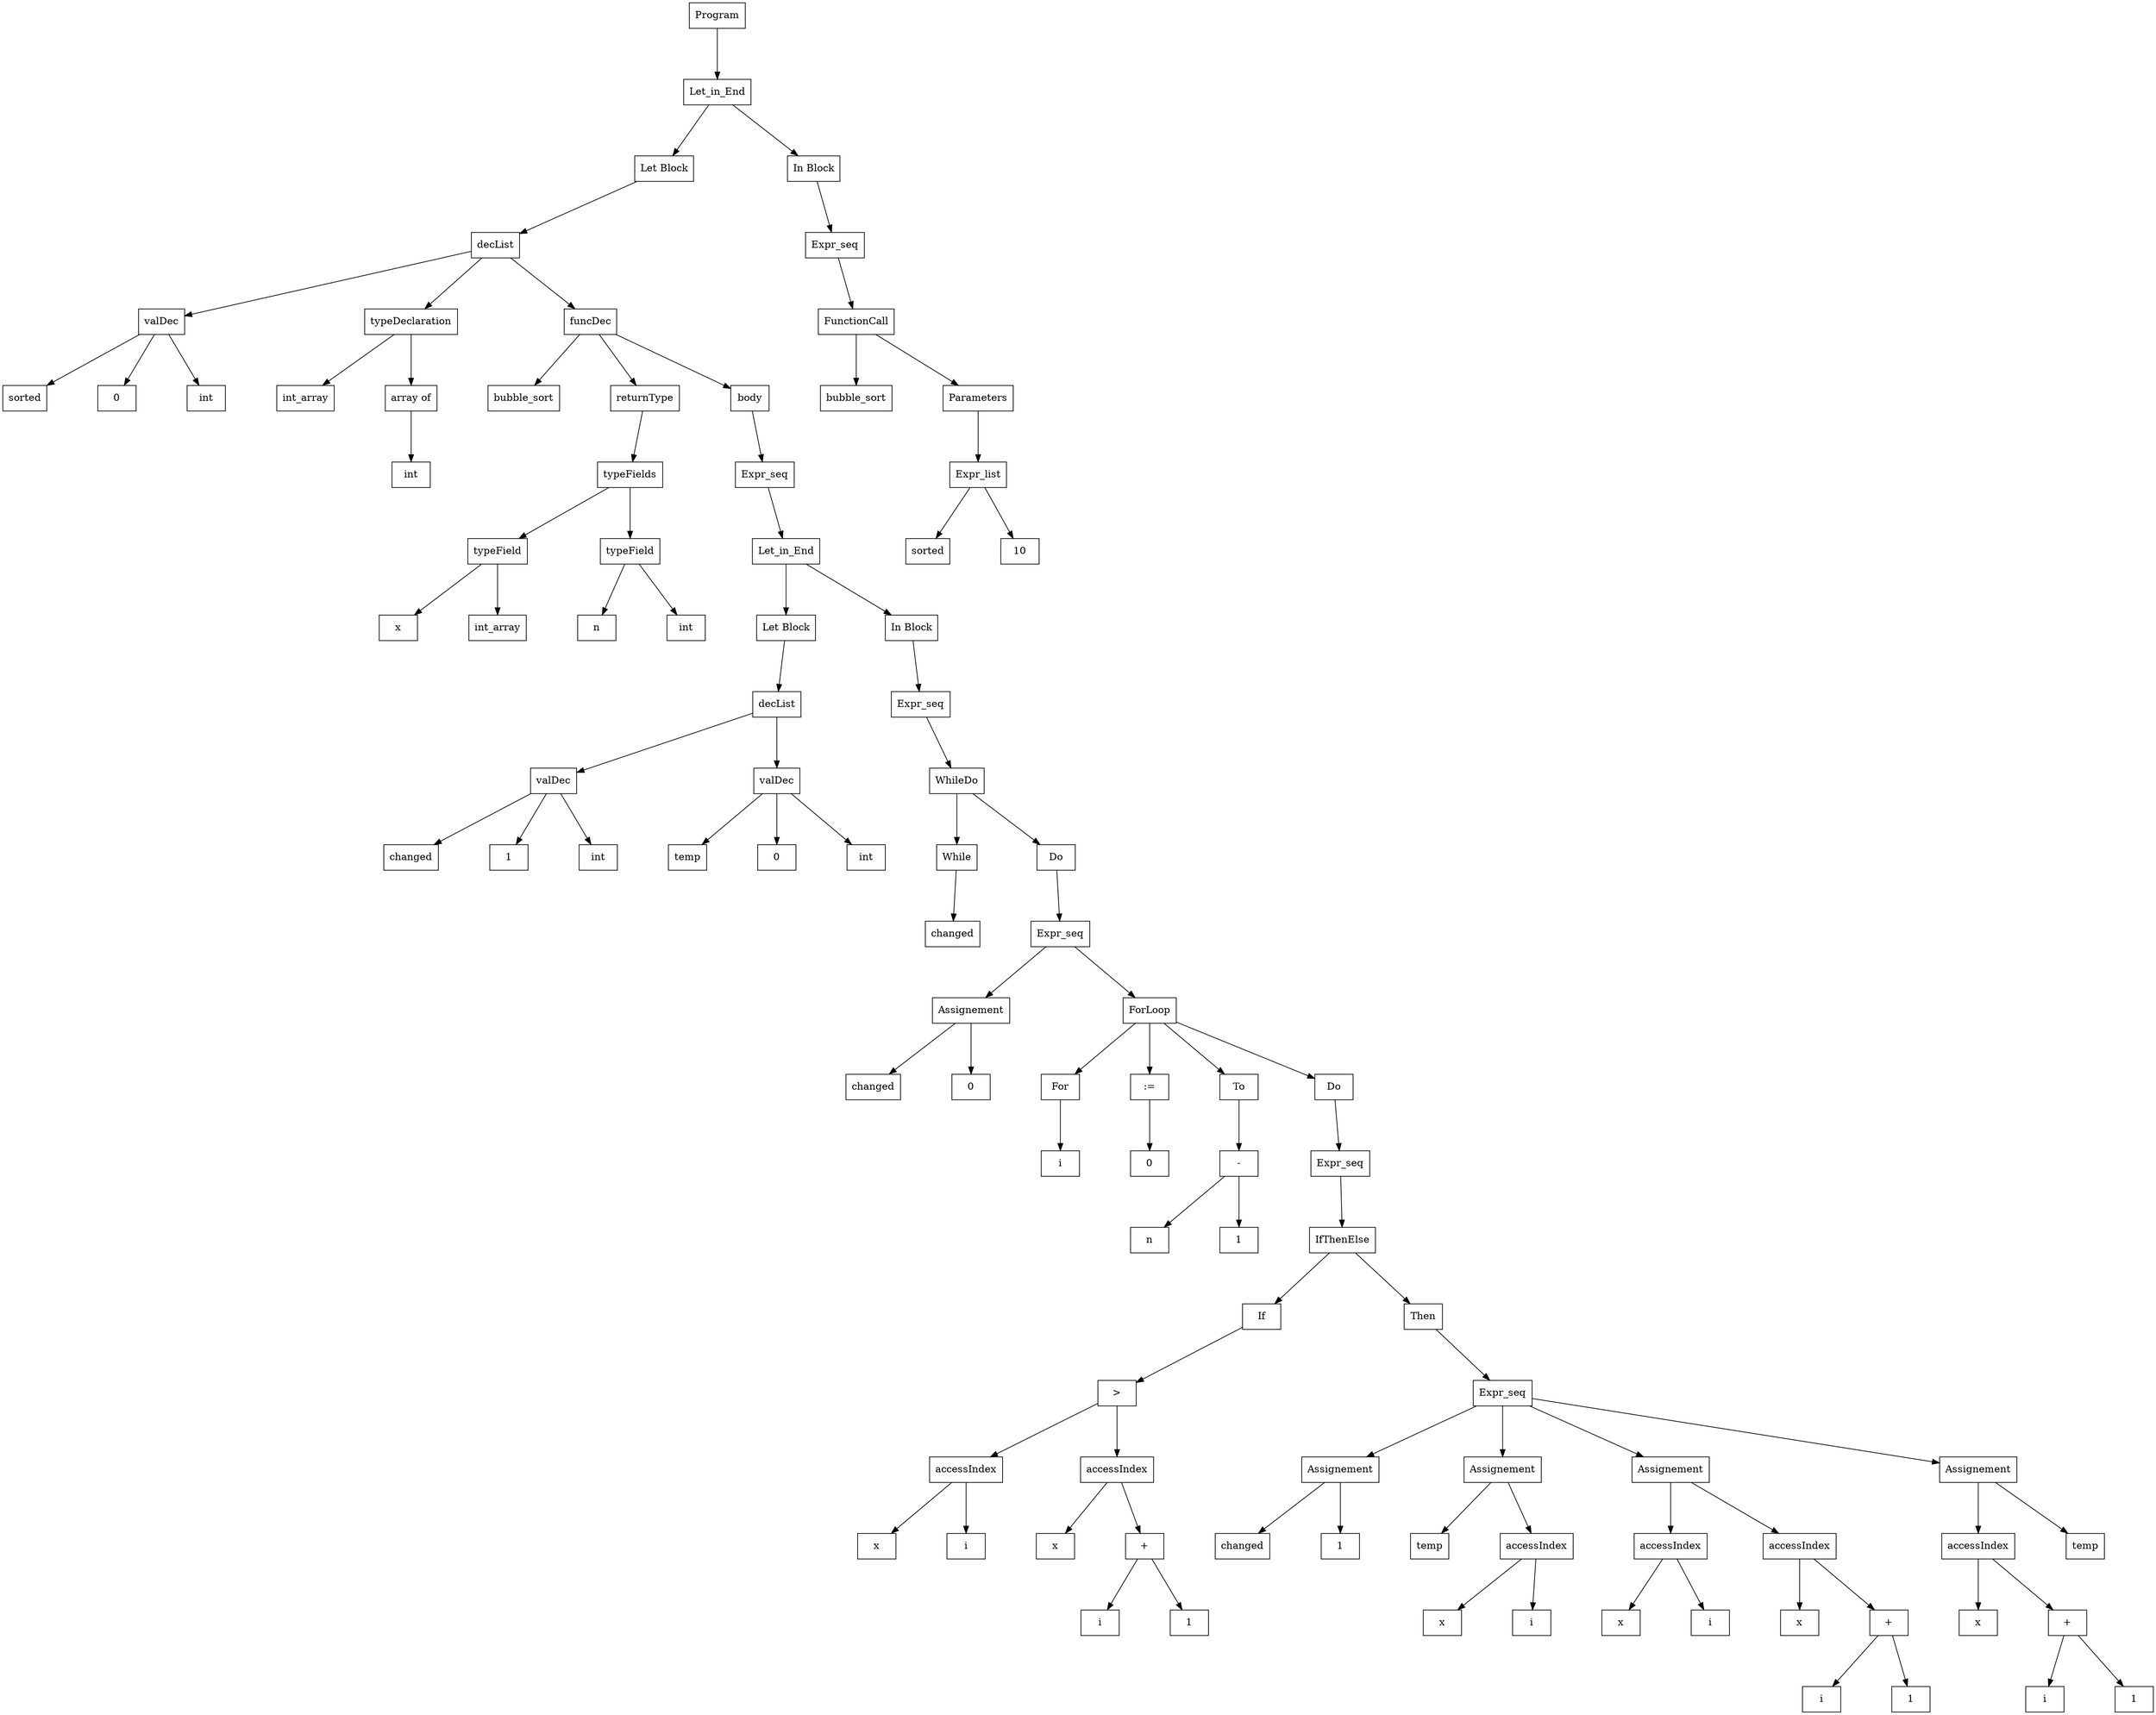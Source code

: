 digraph "ast"{

	nodesep=1;
	ranksep=1;

	N2 [label="Let Block", shape="box"];
	N3 [label="decList", shape="box"];
	N4 [label="valDec", shape="box"];
	N5 [label="sorted", shape="box"];
	N6 [label="0", shape="box"];
	N7 [label="int", shape="box"];
	N8 [label="typeDeclaration", shape="box"];
	N9 [label="int_array", shape="box"];
	N10 [label="array of", shape="box"];
	N11 [label="int", shape="box"];
	N12 [label="funcDec", shape="box"];
	N13 [label="bubble_sort", shape="box"];
	N14 [label="returnType", shape="box"];
	N15 [label="typeFields", shape="box"];
	N16 [label="typeField", shape="box"];
	N17 [label="x", shape="box"];
	N18 [label="int_array", shape="box"];
	N19 [label="typeField", shape="box"];
	N20 [label="n", shape="box"];
	N21 [label="int", shape="box"];
	N22 [label="Expr_seq", shape="box"];
	N24 [label="Let Block", shape="box"];
	N25 [label="decList", shape="box"];
	N26 [label="valDec", shape="box"];
	N27 [label="changed", shape="box"];
	N28 [label="1", shape="box"];
	N29 [label="int", shape="box"];
	N30 [label="valDec", shape="box"];
	N31 [label="temp", shape="box"];
	N32 [label="0", shape="box"];
	N33 [label="int", shape="box"];
	N23 [label="Let_in_End", shape="box"];
	N34 [label="In Block", shape="box"];
	N35 [label="Expr_seq", shape="box"];
	N39 [label="changed", shape="box"];
	N40 [label="Expr_seq", shape="box"];
	N41 [label="Assignement", shape="box"];
	N42 [label="changed", shape="box"];
	N43 [label="0", shape="box"];
	N49 [label="i", shape="box"];
	N50 [label="0", shape="box"];
	N52 [label="n", shape="box"];
	N53 [label="1", shape="box"];
	N51 [label="-", shape="box"];
	N54 [label="Expr_seq", shape="box"];
	N55 [label="IfThenElse", shape="box"];
	N56 [label="If", shape="box"];
	N57 [label="Then", shape="box"];
	N60 [label="x", shape="box"];
	N61 [label="i", shape="box"];
	N59 [label="accessIndex", shape="box"];
	N63 [label="x", shape="box"];
	N65 [label="i", shape="box"];
	N66 [label="1", shape="box"];
	N64 [label="+", shape="box"];
	N62 [label="accessIndex", shape="box"];
	N58 [label=">", shape="box"];
	N67 [label="Expr_seq", shape="box"];
	N68 [label="Assignement", shape="box"];
	N69 [label="changed", shape="box"];
	N70 [label="1", shape="box"];
	N71 [label="Assignement", shape="box"];
	N72 [label="temp", shape="box"];
	N74 [label="x", shape="box"];
	N75 [label="i", shape="box"];
	N73 [label="accessIndex", shape="box"];
	N76 [label="Assignement", shape="box"];
	N78 [label="x", shape="box"];
	N79 [label="i", shape="box"];
	N77 [label="accessIndex", shape="box"];
	N81 [label="x", shape="box"];
	N83 [label="i", shape="box"];
	N84 [label="1", shape="box"];
	N82 [label="+", shape="box"];
	N80 [label="accessIndex", shape="box"];
	N85 [label="Assignement", shape="box"];
	N87 [label="x", shape="box"];
	N89 [label="i", shape="box"];
	N90 [label="1", shape="box"];
	N88 [label="+", shape="box"];
	N86 [label="accessIndex", shape="box"];
	N91 [label="temp", shape="box"];
	N44 [label="ForLoop", shape="box"];
	N45 [label="For", shape="box"];
	N46 [label=":=", shape="box"];
	N47 [label="To", shape="box"];
	N48 [label="Do", shape="box"];
	N36 [label="WhileDo", shape="box"];
	N37 [label="While", shape="box"];
	N38 [label="Do", shape="box"];
	N92 [label="body", shape="box"];
	N1 [label="Let_in_End", shape="box"];
	N93 [label="In Block", shape="box"];
	N94 [label="Expr_seq", shape="box"];
	N95 [label="FunctionCall", shape="box"];
	N96 [label="bubble_sort", shape="box"];
	N97 [label="Parameters", shape="box"];
	N98 [label="Expr_list", shape="box"];
	N99 [label="sorted", shape="box"];
	N100 [label="10", shape="box"];
	N0 [label="Program", shape="box"];

	N4 -> N5; 
	N4 -> N6; 
	N4 -> N7; 
	N3 -> N4; 
	N10 -> N11; 
	N8 -> N9; 
	N8 -> N10; 
	N3 -> N8; 
	N12 -> N13; 
	N12 -> N14; 
	N16 -> N17; 
	N16 -> N18; 
	N15 -> N16; 
	N19 -> N20; 
	N19 -> N21; 
	N15 -> N19; 
	N14 -> N15; 
	N26 -> N27; 
	N26 -> N28; 
	N26 -> N29; 
	N25 -> N26; 
	N30 -> N31; 
	N30 -> N32; 
	N30 -> N33; 
	N25 -> N30; 
	N23 -> N24; 
	N24 -> N25; 
	N23 -> N34; 
	N41 -> N42; 
	N41 -> N43; 
	N40 -> N41; 
	N51 -> N53; 
	N51 -> N52; 
	N55 -> N56; 
	N55 -> N57; 
	N59 -> N60; 
	N59 -> N61; 
	N64 -> N66; 
	N64 -> N65; 
	N62 -> N63; 
	N62 -> N64; 
	N58 -> N62; 
	N58 -> N59; 
	N56 -> N58; 
	N68 -> N69; 
	N68 -> N70; 
	N67 -> N68; 
	N71 -> N72; 
	N73 -> N74; 
	N73 -> N75; 
	N71 -> N73; 
	N67 -> N71; 
	N77 -> N78; 
	N77 -> N79; 
	N76 -> N77; 
	N82 -> N84; 
	N82 -> N83; 
	N80 -> N81; 
	N80 -> N82; 
	N76 -> N80; 
	N67 -> N76; 
	N88 -> N90; 
	N88 -> N89; 
	N86 -> N87; 
	N86 -> N88; 
	N85 -> N86; 
	N85 -> N91; 
	N67 -> N85; 
	N57 -> N67; 
	N54 -> N55; 
	N44 -> N45; 
	N44 -> N46; 
	N44 -> N47; 
	N44 -> N48; 
	N45 -> N49; 
	N46 -> N50; 
	N47 -> N51; 
	N48 -> N54; 
	N40 -> N44; 
	N36 -> N37; 
	N36 -> N38; 
	N37 -> N39; 
	N38 -> N40; 
	N35 -> N36; 
	N34 -> N35; 
	N22 -> N23; 
	N12 -> N92; 
	N92 -> N22; 
	N3 -> N12; 
	N1 -> N2; 
	N2 -> N3; 
	N1 -> N93; 
	N95 -> N96; 
	N95 -> N97; 
	N98 -> N99; 
	N98 -> N100; 
	N97 -> N98; 
	N94 -> N95; 
	N93 -> N94; 
	N0 -> N1; 
}